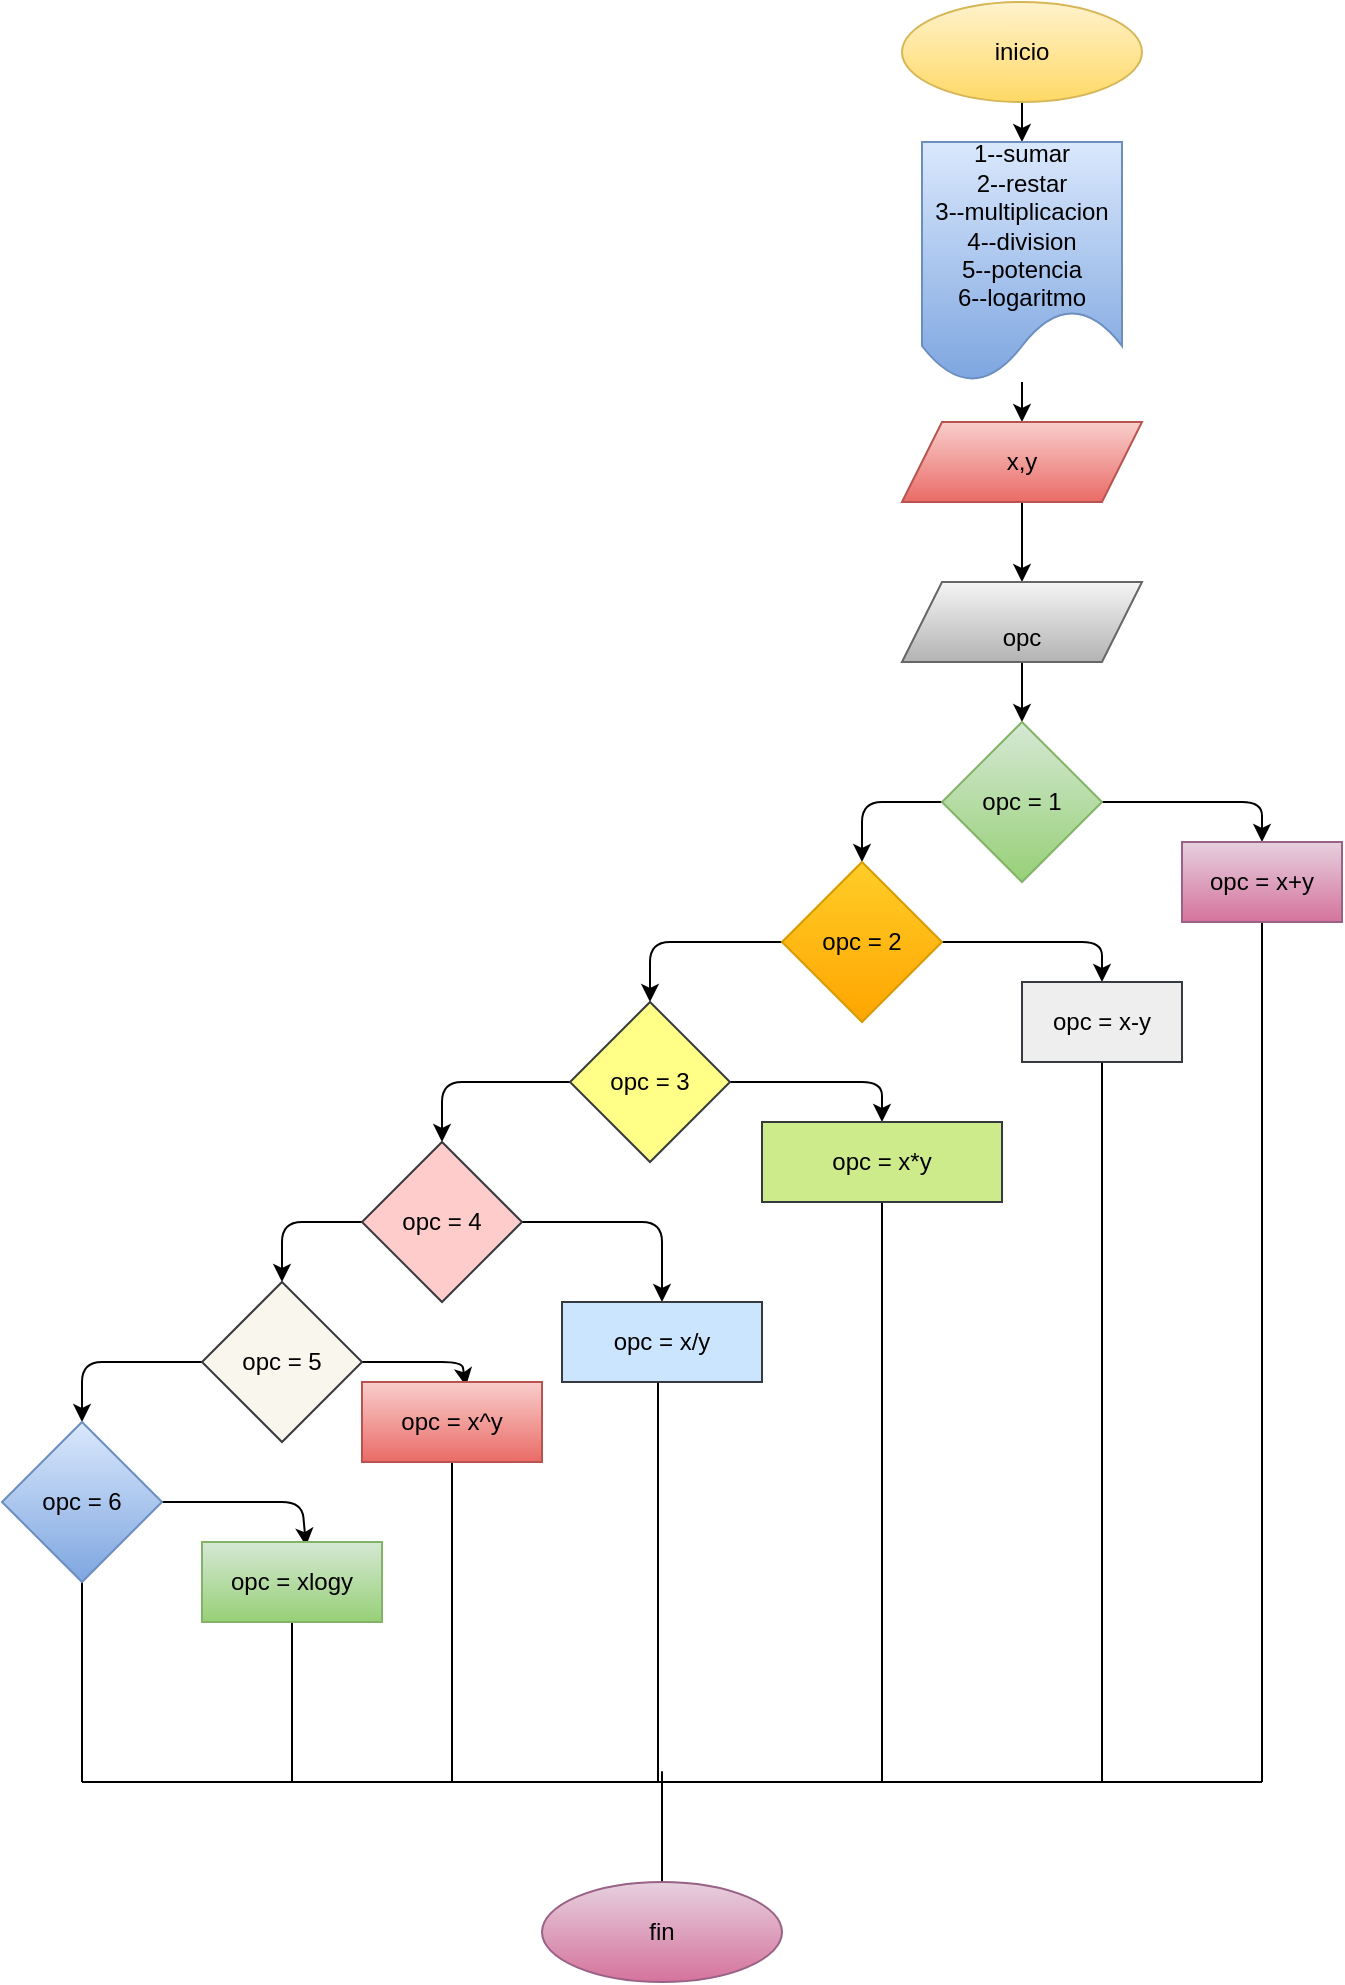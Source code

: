 <mxfile>
    <diagram id="N_ecSD0ZlI3yLIqIZA2R" name="Página-1">
        <mxGraphModel dx="662" dy="461" grid="1" gridSize="10" guides="1" tooltips="1" connect="1" arrows="1" fold="1" page="1" pageScale="1" pageWidth="827" pageHeight="1169" math="0" shadow="0">
            <root>
                <mxCell id="0"/>
                <mxCell id="1" parent="0"/>
                <mxCell id="4" value="" style="edgeStyle=none;html=1;fontColor=#000000;" edge="1" parent="1" source="2" target="3">
                    <mxGeometry relative="1" as="geometry"/>
                </mxCell>
                <mxCell id="2" value="&lt;font color=&quot;#000000&quot;&gt;inicio&lt;/font&gt;" style="ellipse;whiteSpace=wrap;html=1;fillColor=#fff2cc;gradientColor=#ffd966;strokeColor=#d6b656;" vertex="1" parent="1">
                    <mxGeometry x="500" y="70" width="120" height="50" as="geometry"/>
                </mxCell>
                <mxCell id="6" value="" style="edgeStyle=none;html=1;fontColor=#000000;" edge="1" parent="1" source="3" target="5">
                    <mxGeometry relative="1" as="geometry"/>
                </mxCell>
                <mxCell id="3" value="&lt;font color=&quot;#000000&quot;&gt;1--sumar&lt;br&gt;2--restar&lt;br&gt;3--multiplicacion&lt;br&gt;4--division&lt;br&gt;5--potencia&lt;br&gt;6--logaritmo&lt;/font&gt;" style="shape=document;whiteSpace=wrap;html=1;boundedLbl=1;fillColor=#dae8fc;gradientColor=#7ea6e0;strokeColor=#6c8ebf;" vertex="1" parent="1">
                    <mxGeometry x="510" y="140" width="100" height="120" as="geometry"/>
                </mxCell>
                <mxCell id="8" value="" style="edgeStyle=none;html=1;fontColor=#000000;" edge="1" parent="1" source="5" target="7">
                    <mxGeometry relative="1" as="geometry"/>
                </mxCell>
                <mxCell id="5" value="&lt;font color=&quot;#000000&quot;&gt;x,y&lt;/font&gt;" style="shape=parallelogram;perimeter=parallelogramPerimeter;whiteSpace=wrap;html=1;fixedSize=1;fillColor=#f8cecc;strokeColor=#b85450;gradientColor=#ea6b66;" vertex="1" parent="1">
                    <mxGeometry x="500" y="280" width="120" height="40" as="geometry"/>
                </mxCell>
                <mxCell id="10" value="" style="edgeStyle=none;html=1;fontColor=#000000;" edge="1" parent="1" source="7" target="9">
                    <mxGeometry relative="1" as="geometry"/>
                </mxCell>
                <mxCell id="7" value="&lt;font color=&quot;#000000&quot;&gt;&lt;br&gt;opc&lt;/font&gt;" style="shape=parallelogram;perimeter=parallelogramPerimeter;whiteSpace=wrap;html=1;fixedSize=1;fillColor=#f5f5f5;strokeColor=#666666;gradientColor=#b3b3b3;" vertex="1" parent="1">
                    <mxGeometry x="500" y="360" width="120" height="40" as="geometry"/>
                </mxCell>
                <mxCell id="14" value="" style="edgeStyle=none;html=1;fontColor=#000000;" edge="1" parent="1" source="9" target="13">
                    <mxGeometry relative="1" as="geometry">
                        <Array as="points">
                            <mxPoint x="680" y="470"/>
                        </Array>
                    </mxGeometry>
                </mxCell>
                <mxCell id="16" value="" style="edgeStyle=none;html=1;fontColor=#000000;" edge="1" parent="1" source="9" target="17">
                    <mxGeometry relative="1" as="geometry">
                        <mxPoint x="130" y="520" as="targetPoint"/>
                        <Array as="points">
                            <mxPoint x="480" y="470"/>
                        </Array>
                    </mxGeometry>
                </mxCell>
                <mxCell id="9" value="&lt;font color=&quot;#000000&quot;&gt;opc = 1&lt;/font&gt;" style="rhombus;whiteSpace=wrap;html=1;fillColor=#d5e8d4;strokeColor=#82b366;gradientColor=#97d077;" vertex="1" parent="1">
                    <mxGeometry x="520" y="430" width="80" height="80" as="geometry"/>
                </mxCell>
                <mxCell id="7lPcvmLrPYJDA7pX5qX2-51" style="edgeStyle=none;html=1;fontColor=#000000;endArrow=none;endFill=0;" edge="1" parent="1" source="13">
                    <mxGeometry relative="1" as="geometry">
                        <mxPoint x="680" y="960" as="targetPoint"/>
                    </mxGeometry>
                </mxCell>
                <mxCell id="13" value="&lt;font color=&quot;#000000&quot;&gt;opc = x+y&lt;/font&gt;" style="whiteSpace=wrap;html=1;fillColor=#e6d0de;strokeColor=#996185;gradientColor=#d5739d;" vertex="1" parent="1">
                    <mxGeometry x="640" y="490" width="80" height="40" as="geometry"/>
                </mxCell>
                <mxCell id="19" value="" style="edgeStyle=none;html=1;fontColor=#000000;" edge="1" parent="1" source="17" target="18">
                    <mxGeometry relative="1" as="geometry">
                        <Array as="points">
                            <mxPoint x="600" y="540"/>
                        </Array>
                    </mxGeometry>
                </mxCell>
                <mxCell id="7lPcvmLrPYJDA7pX5qX2-23" value="" style="edgeStyle=none;html=1;fontColor=#000000;" edge="1" parent="1" source="17" target="7lPcvmLrPYJDA7pX5qX2-25">
                    <mxGeometry relative="1" as="geometry">
                        <mxPoint x="370" y="560" as="targetPoint"/>
                        <Array as="points">
                            <mxPoint x="374" y="540"/>
                        </Array>
                    </mxGeometry>
                </mxCell>
                <mxCell id="17" value="&lt;font color=&quot;#000000&quot;&gt;opc = 2&lt;/font&gt;" style="rhombus;whiteSpace=wrap;html=1;fillColor=#ffcd28;gradientColor=#ffa500;strokeColor=#d79b00;" vertex="1" parent="1">
                    <mxGeometry x="440" y="500" width="80" height="80" as="geometry"/>
                </mxCell>
                <mxCell id="7lPcvmLrPYJDA7pX5qX2-52" style="edgeStyle=none;html=1;exitX=0.5;exitY=1;exitDx=0;exitDy=0;fontColor=#000000;endArrow=none;endFill=0;" edge="1" parent="1" source="18">
                    <mxGeometry relative="1" as="geometry">
                        <mxPoint x="600" y="960" as="targetPoint"/>
                    </mxGeometry>
                </mxCell>
                <mxCell id="18" value="&lt;font color=&quot;#000000&quot;&gt;opc = x-y&lt;/font&gt;" style="whiteSpace=wrap;html=1;fillColor=#eeeeee;strokeColor=#36393d;" vertex="1" parent="1">
                    <mxGeometry x="560" y="560" width="80" height="40" as="geometry"/>
                </mxCell>
                <mxCell id="7lPcvmLrPYJDA7pX5qX2-34" style="edgeStyle=none;html=1;entryX=0.5;entryY=0;entryDx=0;entryDy=0;fontColor=#000000;" edge="1" parent="1" source="7lPcvmLrPYJDA7pX5qX2-25" target="7lPcvmLrPYJDA7pX5qX2-31">
                    <mxGeometry relative="1" as="geometry">
                        <Array as="points">
                            <mxPoint x="490" y="610"/>
                        </Array>
                    </mxGeometry>
                </mxCell>
                <mxCell id="7lPcvmLrPYJDA7pX5qX2-36" value="" style="edgeStyle=none;html=1;fontColor=#000000;" edge="1" parent="1" source="7lPcvmLrPYJDA7pX5qX2-25" target="7lPcvmLrPYJDA7pX5qX2-35">
                    <mxGeometry relative="1" as="geometry">
                        <Array as="points">
                            <mxPoint x="270" y="610"/>
                        </Array>
                    </mxGeometry>
                </mxCell>
                <mxCell id="7lPcvmLrPYJDA7pX5qX2-25" value="&lt;font color=&quot;#000000&quot;&gt;opc = 3&lt;/font&gt;" style="rhombus;whiteSpace=wrap;html=1;fillColor=#ffff88;strokeColor=#36393d;" vertex="1" parent="1">
                    <mxGeometry x="334" y="570" width="80" height="80" as="geometry"/>
                </mxCell>
                <mxCell id="7lPcvmLrPYJDA7pX5qX2-53" style="edgeStyle=none;html=1;exitX=0.5;exitY=1;exitDx=0;exitDy=0;fontColor=#000000;endArrow=none;endFill=0;" edge="1" parent="1" source="7lPcvmLrPYJDA7pX5qX2-31">
                    <mxGeometry relative="1" as="geometry">
                        <mxPoint x="490" y="960" as="targetPoint"/>
                    </mxGeometry>
                </mxCell>
                <mxCell id="7lPcvmLrPYJDA7pX5qX2-31" value="&lt;font color=&quot;#000000&quot;&gt;opc = x*y&lt;/font&gt;" style="rounded=0;whiteSpace=wrap;html=1;fillColor=#cdeb8b;strokeColor=#36393d;" vertex="1" parent="1">
                    <mxGeometry x="430" y="630" width="120" height="40" as="geometry"/>
                </mxCell>
                <mxCell id="7lPcvmLrPYJDA7pX5qX2-40" style="edgeStyle=none;html=1;entryX=0.5;entryY=0;entryDx=0;entryDy=0;fontColor=#000000;" edge="1" parent="1" source="7lPcvmLrPYJDA7pX5qX2-35" target="7lPcvmLrPYJDA7pX5qX2-39">
                    <mxGeometry relative="1" as="geometry">
                        <Array as="points">
                            <mxPoint x="380" y="680"/>
                        </Array>
                    </mxGeometry>
                </mxCell>
                <mxCell id="7lPcvmLrPYJDA7pX5qX2-42" value="" style="edgeStyle=none;html=1;fontColor=#000000;" edge="1" parent="1" source="7lPcvmLrPYJDA7pX5qX2-35" target="7lPcvmLrPYJDA7pX5qX2-41">
                    <mxGeometry relative="1" as="geometry">
                        <Array as="points">
                            <mxPoint x="190" y="680"/>
                        </Array>
                    </mxGeometry>
                </mxCell>
                <mxCell id="7lPcvmLrPYJDA7pX5qX2-35" value="&lt;font color=&quot;#000000&quot;&gt;opc = 4&lt;/font&gt;" style="rhombus;whiteSpace=wrap;html=1;fillColor=#ffcccc;strokeColor=#36393d;" vertex="1" parent="1">
                    <mxGeometry x="230" y="640" width="80" height="80" as="geometry"/>
                </mxCell>
                <mxCell id="7lPcvmLrPYJDA7pX5qX2-54" style="edgeStyle=none;html=1;exitX=0.5;exitY=1;exitDx=0;exitDy=0;fontColor=#000000;endArrow=none;endFill=0;" edge="1" parent="1">
                    <mxGeometry relative="1" as="geometry">
                        <mxPoint x="378" y="960" as="targetPoint"/>
                        <mxPoint x="378" y="760" as="sourcePoint"/>
                    </mxGeometry>
                </mxCell>
                <mxCell id="7lPcvmLrPYJDA7pX5qX2-39" value="&lt;font color=&quot;#000000&quot;&gt;opc = x/y&lt;/font&gt;" style="rounded=0;whiteSpace=wrap;html=1;fillColor=#cce5ff;strokeColor=#36393d;" vertex="1" parent="1">
                    <mxGeometry x="330" y="720" width="100" height="40" as="geometry"/>
                </mxCell>
                <mxCell id="7lPcvmLrPYJDA7pX5qX2-45" style="edgeStyle=none;html=1;exitX=1;exitY=0.5;exitDx=0;exitDy=0;fontColor=#000000;entryX=0.578;entryY=0.05;entryDx=0;entryDy=0;entryPerimeter=0;" edge="1" parent="1" source="7lPcvmLrPYJDA7pX5qX2-41" target="7lPcvmLrPYJDA7pX5qX2-44">
                    <mxGeometry relative="1" as="geometry">
                        <mxPoint x="280" y="800" as="targetPoint"/>
                        <Array as="points">
                            <mxPoint x="280" y="750"/>
                        </Array>
                    </mxGeometry>
                </mxCell>
                <mxCell id="7lPcvmLrPYJDA7pX5qX2-48" style="edgeStyle=none;html=1;exitX=0;exitY=0.5;exitDx=0;exitDy=0;fontColor=#000000;" edge="1" parent="1" source="7lPcvmLrPYJDA7pX5qX2-41">
                    <mxGeometry relative="1" as="geometry">
                        <mxPoint x="90" y="780" as="targetPoint"/>
                        <Array as="points">
                            <mxPoint x="90" y="750"/>
                        </Array>
                    </mxGeometry>
                </mxCell>
                <mxCell id="7lPcvmLrPYJDA7pX5qX2-41" value="&lt;font color=&quot;#000000&quot;&gt;opc = 5&lt;/font&gt;" style="rhombus;whiteSpace=wrap;html=1;fillColor=#f9f7ed;strokeColor=#36393d;" vertex="1" parent="1">
                    <mxGeometry x="150" y="710" width="80" height="80" as="geometry"/>
                </mxCell>
                <mxCell id="7lPcvmLrPYJDA7pX5qX2-55" style="edgeStyle=none;html=1;exitX=0.5;exitY=1;exitDx=0;exitDy=0;fontColor=#000000;endArrow=none;endFill=0;" edge="1" parent="1" source="7lPcvmLrPYJDA7pX5qX2-44">
                    <mxGeometry relative="1" as="geometry">
                        <mxPoint x="275" y="960" as="targetPoint"/>
                    </mxGeometry>
                </mxCell>
                <mxCell id="7lPcvmLrPYJDA7pX5qX2-62" style="edgeStyle=none;html=1;fontColor=#000000;endArrow=none;endFill=0;" edge="1" parent="1">
                    <mxGeometry relative="1" as="geometry">
                        <mxPoint x="380" y="1010" as="targetPoint"/>
                        <mxPoint x="380" y="1010" as="sourcePoint"/>
                        <Array as="points">
                            <mxPoint x="380" y="950"/>
                        </Array>
                    </mxGeometry>
                </mxCell>
                <mxCell id="7lPcvmLrPYJDA7pX5qX2-44" value="&lt;font color=&quot;#000000&quot;&gt;opc = x^y&lt;/font&gt;" style="rounded=0;whiteSpace=wrap;html=1;fillColor=#f8cecc;gradientColor=#ea6b66;strokeColor=#b85450;" vertex="1" parent="1">
                    <mxGeometry x="230" y="760" width="90" height="40" as="geometry"/>
                </mxCell>
                <mxCell id="7lPcvmLrPYJDA7pX5qX2-57" style="edgeStyle=none;html=1;exitX=1;exitY=0.5;exitDx=0;exitDy=0;fontColor=#000000;endArrow=classic;endFill=1;entryX=0.578;entryY=0.05;entryDx=0;entryDy=0;entryPerimeter=0;" edge="1" parent="1" source="7lPcvmLrPYJDA7pX5qX2-46" target="7lPcvmLrPYJDA7pX5qX2-50">
                    <mxGeometry relative="1" as="geometry">
                        <mxPoint x="200" y="850" as="targetPoint"/>
                        <Array as="points">
                            <mxPoint x="200" y="820"/>
                        </Array>
                    </mxGeometry>
                </mxCell>
                <mxCell id="7lPcvmLrPYJDA7pX5qX2-59" style="edgeStyle=none;html=1;exitX=0.5;exitY=1;exitDx=0;exitDy=0;fontColor=#000000;endArrow=none;endFill=0;" edge="1" parent="1" source="7lPcvmLrPYJDA7pX5qX2-46">
                    <mxGeometry relative="1" as="geometry">
                        <mxPoint x="90" y="960" as="targetPoint"/>
                    </mxGeometry>
                </mxCell>
                <mxCell id="7lPcvmLrPYJDA7pX5qX2-60" style="edgeStyle=none;html=1;fontColor=#000000;endArrow=none;endFill=0;" edge="1" parent="1">
                    <mxGeometry relative="1" as="geometry">
                        <mxPoint x="90" y="960" as="targetPoint"/>
                        <mxPoint x="680" y="960" as="sourcePoint"/>
                        <Array as="points">
                            <mxPoint x="90" y="960"/>
                        </Array>
                    </mxGeometry>
                </mxCell>
                <mxCell id="7lPcvmLrPYJDA7pX5qX2-46" value="&lt;font color=&quot;#000000&quot;&gt;opc = 6&lt;/font&gt;" style="rhombus;whiteSpace=wrap;html=1;fillColor=#dae8fc;gradientColor=#7ea6e0;strokeColor=#6c8ebf;" vertex="1" parent="1">
                    <mxGeometry x="50" y="780" width="80" height="80" as="geometry"/>
                </mxCell>
                <mxCell id="7lPcvmLrPYJDA7pX5qX2-56" style="edgeStyle=none;html=1;exitX=0.5;exitY=1;exitDx=0;exitDy=0;fontColor=#000000;endArrow=none;endFill=0;" edge="1" parent="1" source="7lPcvmLrPYJDA7pX5qX2-50">
                    <mxGeometry relative="1" as="geometry">
                        <mxPoint x="195" y="960" as="targetPoint"/>
                    </mxGeometry>
                </mxCell>
                <mxCell id="7lPcvmLrPYJDA7pX5qX2-50" value="&lt;font color=&quot;#000000&quot;&gt;opc = xlogy&lt;/font&gt;" style="rounded=0;whiteSpace=wrap;html=1;fillColor=#d5e8d4;gradientColor=#97d077;strokeColor=#82b366;" vertex="1" parent="1">
                    <mxGeometry x="150" y="840" width="90" height="40" as="geometry"/>
                </mxCell>
                <mxCell id="7lPcvmLrPYJDA7pX5qX2-63" value="&lt;font color=&quot;#000000&quot;&gt;fin&lt;/font&gt;" style="ellipse;whiteSpace=wrap;html=1;fillColor=#e6d0de;gradientColor=#d5739d;strokeColor=#996185;" vertex="1" parent="1">
                    <mxGeometry x="320" y="1010" width="120" height="50" as="geometry"/>
                </mxCell>
            </root>
        </mxGraphModel>
    </diagram>
    <diagram id="QIfrZffEmLpOa5yW95c_" name="Página-2">
        <mxGraphModel dx="662" dy="461" grid="1" gridSize="10" guides="1" tooltips="1" connect="1" arrows="1" fold="1" page="1" pageScale="1" pageWidth="827" pageHeight="1169" math="0" shadow="0">
            <root>
                <mxCell id="0"/>
                <mxCell id="1" parent="0"/>
            </root>
        </mxGraphModel>
    </diagram>
</mxfile>